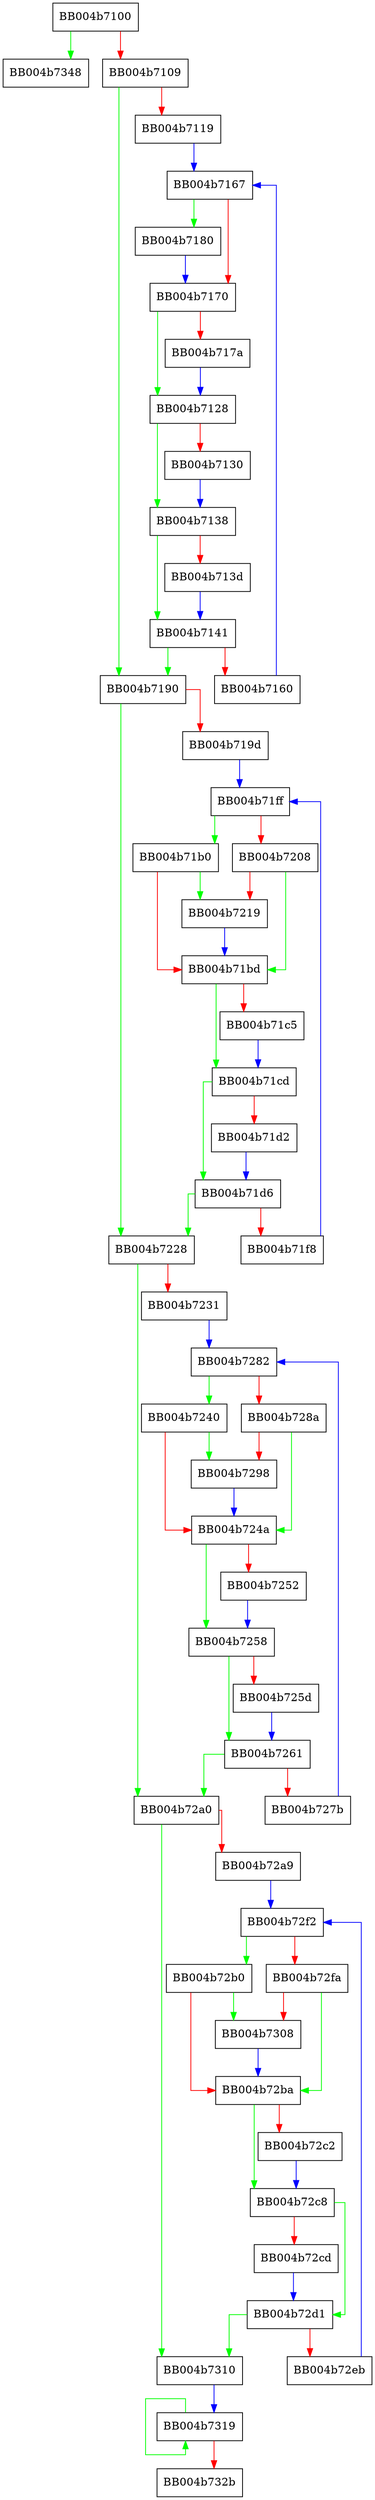 digraph ossl_qrx_free {
  node [shape="box"];
  graph [splines=ortho];
  BB004b7100 -> BB004b7348 [color="green"];
  BB004b7100 -> BB004b7109 [color="red"];
  BB004b7109 -> BB004b7190 [color="green"];
  BB004b7109 -> BB004b7119 [color="red"];
  BB004b7119 -> BB004b7167 [color="blue"];
  BB004b7128 -> BB004b7138 [color="green"];
  BB004b7128 -> BB004b7130 [color="red"];
  BB004b7130 -> BB004b7138 [color="blue"];
  BB004b7138 -> BB004b7141 [color="green"];
  BB004b7138 -> BB004b713d [color="red"];
  BB004b713d -> BB004b7141 [color="blue"];
  BB004b7141 -> BB004b7190 [color="green"];
  BB004b7141 -> BB004b7160 [color="red"];
  BB004b7160 -> BB004b7167 [color="blue"];
  BB004b7167 -> BB004b7180 [color="green"];
  BB004b7167 -> BB004b7170 [color="red"];
  BB004b7170 -> BB004b7128 [color="green"];
  BB004b7170 -> BB004b717a [color="red"];
  BB004b717a -> BB004b7128 [color="blue"];
  BB004b7180 -> BB004b7170 [color="blue"];
  BB004b7190 -> BB004b7228 [color="green"];
  BB004b7190 -> BB004b719d [color="red"];
  BB004b719d -> BB004b71ff [color="blue"];
  BB004b71b0 -> BB004b7219 [color="green"];
  BB004b71b0 -> BB004b71bd [color="red"];
  BB004b71bd -> BB004b71cd [color="green"];
  BB004b71bd -> BB004b71c5 [color="red"];
  BB004b71c5 -> BB004b71cd [color="blue"];
  BB004b71cd -> BB004b71d6 [color="green"];
  BB004b71cd -> BB004b71d2 [color="red"];
  BB004b71d2 -> BB004b71d6 [color="blue"];
  BB004b71d6 -> BB004b7228 [color="green"];
  BB004b71d6 -> BB004b71f8 [color="red"];
  BB004b71f8 -> BB004b71ff [color="blue"];
  BB004b71ff -> BB004b71b0 [color="green"];
  BB004b71ff -> BB004b7208 [color="red"];
  BB004b7208 -> BB004b71bd [color="green"];
  BB004b7208 -> BB004b7219 [color="red"];
  BB004b7219 -> BB004b71bd [color="blue"];
  BB004b7228 -> BB004b72a0 [color="green"];
  BB004b7228 -> BB004b7231 [color="red"];
  BB004b7231 -> BB004b7282 [color="blue"];
  BB004b7240 -> BB004b7298 [color="green"];
  BB004b7240 -> BB004b724a [color="red"];
  BB004b724a -> BB004b7258 [color="green"];
  BB004b724a -> BB004b7252 [color="red"];
  BB004b7252 -> BB004b7258 [color="blue"];
  BB004b7258 -> BB004b7261 [color="green"];
  BB004b7258 -> BB004b725d [color="red"];
  BB004b725d -> BB004b7261 [color="blue"];
  BB004b7261 -> BB004b72a0 [color="green"];
  BB004b7261 -> BB004b727b [color="red"];
  BB004b727b -> BB004b7282 [color="blue"];
  BB004b7282 -> BB004b7240 [color="green"];
  BB004b7282 -> BB004b728a [color="red"];
  BB004b728a -> BB004b724a [color="green"];
  BB004b728a -> BB004b7298 [color="red"];
  BB004b7298 -> BB004b724a [color="blue"];
  BB004b72a0 -> BB004b7310 [color="green"];
  BB004b72a0 -> BB004b72a9 [color="red"];
  BB004b72a9 -> BB004b72f2 [color="blue"];
  BB004b72b0 -> BB004b7308 [color="green"];
  BB004b72b0 -> BB004b72ba [color="red"];
  BB004b72ba -> BB004b72c8 [color="green"];
  BB004b72ba -> BB004b72c2 [color="red"];
  BB004b72c2 -> BB004b72c8 [color="blue"];
  BB004b72c8 -> BB004b72d1 [color="green"];
  BB004b72c8 -> BB004b72cd [color="red"];
  BB004b72cd -> BB004b72d1 [color="blue"];
  BB004b72d1 -> BB004b7310 [color="green"];
  BB004b72d1 -> BB004b72eb [color="red"];
  BB004b72eb -> BB004b72f2 [color="blue"];
  BB004b72f2 -> BB004b72b0 [color="green"];
  BB004b72f2 -> BB004b72fa [color="red"];
  BB004b72fa -> BB004b72ba [color="green"];
  BB004b72fa -> BB004b7308 [color="red"];
  BB004b7308 -> BB004b72ba [color="blue"];
  BB004b7310 -> BB004b7319 [color="blue"];
  BB004b7319 -> BB004b7319 [color="green"];
  BB004b7319 -> BB004b732b [color="red"];
}